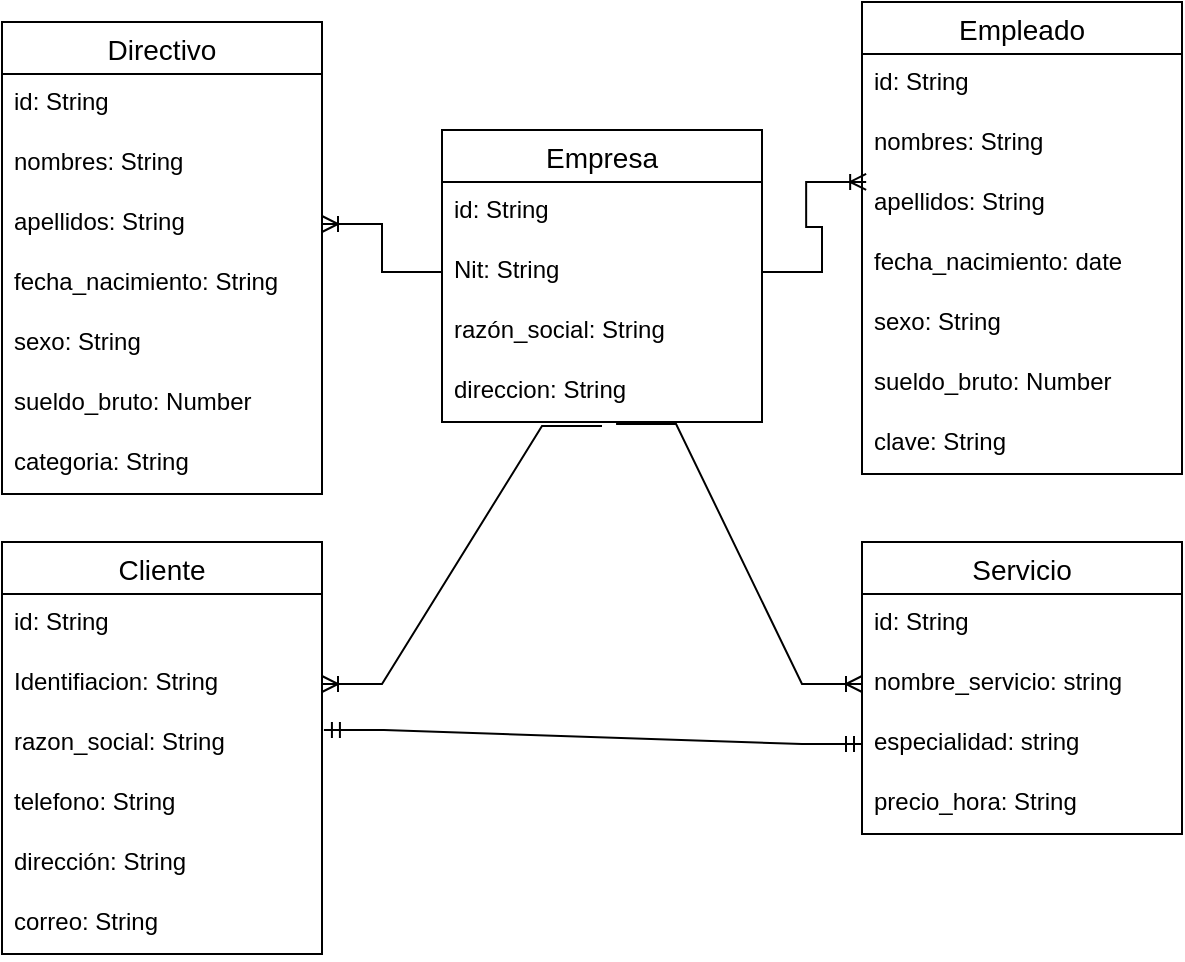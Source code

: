 <mxfile version="20.5.1" type="github">
  <diagram id="1xkqf91_nlWIGy7i5uqU" name="Página-1">
    <mxGraphModel dx="781" dy="474" grid="1" gridSize="10" guides="1" tooltips="1" connect="1" arrows="1" fold="1" page="1" pageScale="1" pageWidth="827" pageHeight="1169" math="0" shadow="0">
      <root>
        <mxCell id="0" />
        <mxCell id="1" parent="0" />
        <mxCell id="wdgPo3weZ_US-8FufRD4-1" value="Empresa" style="swimlane;fontStyle=0;childLayout=stackLayout;horizontal=1;startSize=26;horizontalStack=0;resizeParent=1;resizeParentMax=0;resizeLast=0;collapsible=1;marginBottom=0;align=center;fontSize=14;" parent="1" vertex="1">
          <mxGeometry x="270" y="104" width="160" height="146" as="geometry" />
        </mxCell>
        <mxCell id="wdgPo3weZ_US-8FufRD4-2" value="id: String" style="text;strokeColor=none;fillColor=none;spacingLeft=4;spacingRight=4;overflow=hidden;rotatable=0;points=[[0,0.5],[1,0.5]];portConstraint=eastwest;fontSize=12;" parent="wdgPo3weZ_US-8FufRD4-1" vertex="1">
          <mxGeometry y="26" width="160" height="30" as="geometry" />
        </mxCell>
        <mxCell id="ZItIBll9sNlmo8jitoZB-1" value="Nit: String" style="text;strokeColor=none;fillColor=none;spacingLeft=4;spacingRight=4;overflow=hidden;rotatable=0;points=[[0,0.5],[1,0.5]];portConstraint=eastwest;fontSize=12;" parent="wdgPo3weZ_US-8FufRD4-1" vertex="1">
          <mxGeometry y="56" width="160" height="30" as="geometry" />
        </mxCell>
        <mxCell id="wdgPo3weZ_US-8FufRD4-3" value="razón_social: String" style="text;strokeColor=none;fillColor=none;spacingLeft=4;spacingRight=4;overflow=hidden;rotatable=0;points=[[0,0.5],[1,0.5]];portConstraint=eastwest;fontSize=12;" parent="wdgPo3weZ_US-8FufRD4-1" vertex="1">
          <mxGeometry y="86" width="160" height="30" as="geometry" />
        </mxCell>
        <mxCell id="wdgPo3weZ_US-8FufRD4-4" value="direccion: String" style="text;strokeColor=none;fillColor=none;spacingLeft=4;spacingRight=4;overflow=hidden;rotatable=0;points=[[0,0.5],[1,0.5]];portConstraint=eastwest;fontSize=12;" parent="wdgPo3weZ_US-8FufRD4-1" vertex="1">
          <mxGeometry y="116" width="160" height="30" as="geometry" />
        </mxCell>
        <mxCell id="wdgPo3weZ_US-8FufRD4-5" value="Empleado" style="swimlane;fontStyle=0;childLayout=stackLayout;horizontal=1;startSize=26;horizontalStack=0;resizeParent=1;resizeParentMax=0;resizeLast=0;collapsible=1;marginBottom=0;align=center;fontSize=14;" parent="1" vertex="1">
          <mxGeometry x="480" y="40" width="160" height="236" as="geometry" />
        </mxCell>
        <mxCell id="wdgPo3weZ_US-8FufRD4-6" value="id: String" style="text;strokeColor=none;fillColor=none;spacingLeft=4;spacingRight=4;overflow=hidden;rotatable=0;points=[[0,0.5],[1,0.5]];portConstraint=eastwest;fontSize=12;" parent="wdgPo3weZ_US-8FufRD4-5" vertex="1">
          <mxGeometry y="26" width="160" height="30" as="geometry" />
        </mxCell>
        <mxCell id="wdgPo3weZ_US-8FufRD4-7" value="nombres: String" style="text;strokeColor=none;fillColor=none;spacingLeft=4;spacingRight=4;overflow=hidden;rotatable=0;points=[[0,0.5],[1,0.5]];portConstraint=eastwest;fontSize=12;" parent="wdgPo3weZ_US-8FufRD4-5" vertex="1">
          <mxGeometry y="56" width="160" height="30" as="geometry" />
        </mxCell>
        <mxCell id="wdgPo3weZ_US-8FufRD4-8" value="apellidos: String" style="text;strokeColor=none;fillColor=none;spacingLeft=4;spacingRight=4;overflow=hidden;rotatable=0;points=[[0,0.5],[1,0.5]];portConstraint=eastwest;fontSize=12;" parent="wdgPo3weZ_US-8FufRD4-5" vertex="1">
          <mxGeometry y="86" width="160" height="30" as="geometry" />
        </mxCell>
        <mxCell id="80emmwIah_ZesEQOmLaF-1" value="fecha_nacimiento: date" style="text;strokeColor=none;fillColor=none;spacingLeft=4;spacingRight=4;overflow=hidden;rotatable=0;points=[[0,0.5],[1,0.5]];portConstraint=eastwest;fontSize=12;" parent="wdgPo3weZ_US-8FufRD4-5" vertex="1">
          <mxGeometry y="116" width="160" height="30" as="geometry" />
        </mxCell>
        <mxCell id="80emmwIah_ZesEQOmLaF-7" value="sexo: String" style="text;strokeColor=none;fillColor=none;spacingLeft=4;spacingRight=4;overflow=hidden;rotatable=0;points=[[0,0.5],[1,0.5]];portConstraint=eastwest;fontSize=12;" parent="wdgPo3weZ_US-8FufRD4-5" vertex="1">
          <mxGeometry y="146" width="160" height="30" as="geometry" />
        </mxCell>
        <mxCell id="wdgPo3weZ_US-8FufRD4-21" value="sueldo_bruto: Number" style="text;strokeColor=none;fillColor=none;spacingLeft=4;spacingRight=4;overflow=hidden;rotatable=0;points=[[0,0.5],[1,0.5]];portConstraint=eastwest;fontSize=12;" parent="wdgPo3weZ_US-8FufRD4-5" vertex="1">
          <mxGeometry y="176" width="160" height="30" as="geometry" />
        </mxCell>
        <mxCell id="wdgPo3weZ_US-8FufRD4-22" value="clave: String" style="text;strokeColor=none;fillColor=none;spacingLeft=4;spacingRight=4;overflow=hidden;rotatable=0;points=[[0,0.5],[1,0.5]];portConstraint=eastwest;fontSize=12;" parent="wdgPo3weZ_US-8FufRD4-5" vertex="1">
          <mxGeometry y="206" width="160" height="30" as="geometry" />
        </mxCell>
        <mxCell id="wdgPo3weZ_US-8FufRD4-13" value="Cliente" style="swimlane;fontStyle=0;childLayout=stackLayout;horizontal=1;startSize=26;horizontalStack=0;resizeParent=1;resizeParentMax=0;resizeLast=0;collapsible=1;marginBottom=0;align=center;fontSize=14;" parent="1" vertex="1">
          <mxGeometry x="50" y="310" width="160" height="206" as="geometry" />
        </mxCell>
        <mxCell id="wdgPo3weZ_US-8FufRD4-14" value="id: String" style="text;strokeColor=none;fillColor=none;spacingLeft=4;spacingRight=4;overflow=hidden;rotatable=0;points=[[0,0.5],[1,0.5]];portConstraint=eastwest;fontSize=12;" parent="wdgPo3weZ_US-8FufRD4-13" vertex="1">
          <mxGeometry y="26" width="160" height="30" as="geometry" />
        </mxCell>
        <mxCell id="wdgPo3weZ_US-8FufRD4-15" value="Identifiacion: String" style="text;strokeColor=none;fillColor=none;spacingLeft=4;spacingRight=4;overflow=hidden;rotatable=0;points=[[0,0.5],[1,0.5]];portConstraint=eastwest;fontSize=12;" parent="wdgPo3weZ_US-8FufRD4-13" vertex="1">
          <mxGeometry y="56" width="160" height="30" as="geometry" />
        </mxCell>
        <mxCell id="wdgPo3weZ_US-8FufRD4-16" value="razon_social: String" style="text;strokeColor=none;fillColor=none;spacingLeft=4;spacingRight=4;overflow=hidden;rotatable=0;points=[[0,0.5],[1,0.5]];portConstraint=eastwest;fontSize=12;" parent="wdgPo3weZ_US-8FufRD4-13" vertex="1">
          <mxGeometry y="86" width="160" height="30" as="geometry" />
        </mxCell>
        <mxCell id="wdgPo3weZ_US-8FufRD4-23" value="telefono: String" style="text;strokeColor=none;fillColor=none;spacingLeft=4;spacingRight=4;overflow=hidden;rotatable=0;points=[[0,0.5],[1,0.5]];portConstraint=eastwest;fontSize=12;" parent="wdgPo3weZ_US-8FufRD4-13" vertex="1">
          <mxGeometry y="116" width="160" height="30" as="geometry" />
        </mxCell>
        <mxCell id="80emmwIah_ZesEQOmLaF-9" value="dirección: String" style="text;strokeColor=none;fillColor=none;spacingLeft=4;spacingRight=4;overflow=hidden;rotatable=0;points=[[0,0.5],[1,0.5]];portConstraint=eastwest;fontSize=12;" parent="wdgPo3weZ_US-8FufRD4-13" vertex="1">
          <mxGeometry y="146" width="160" height="30" as="geometry" />
        </mxCell>
        <mxCell id="80emmwIah_ZesEQOmLaF-11" value="correo: String" style="text;strokeColor=none;fillColor=none;spacingLeft=4;spacingRight=4;overflow=hidden;rotatable=0;points=[[0,0.5],[1,0.5]];portConstraint=eastwest;fontSize=12;" parent="wdgPo3weZ_US-8FufRD4-13" vertex="1">
          <mxGeometry y="176" width="160" height="30" as="geometry" />
        </mxCell>
        <mxCell id="wdgPo3weZ_US-8FufRD4-17" value="Directivo" style="swimlane;fontStyle=0;childLayout=stackLayout;horizontal=1;startSize=26;horizontalStack=0;resizeParent=1;resizeParentMax=0;resizeLast=0;collapsible=1;marginBottom=0;align=center;fontSize=14;" parent="1" vertex="1">
          <mxGeometry x="50" y="50" width="160" height="236" as="geometry" />
        </mxCell>
        <mxCell id="wdgPo3weZ_US-8FufRD4-19" value="id: String" style="text;strokeColor=none;fillColor=none;spacingLeft=4;spacingRight=4;overflow=hidden;rotatable=0;points=[[0,0.5],[1,0.5]];portConstraint=eastwest;fontSize=12;" parent="wdgPo3weZ_US-8FufRD4-17" vertex="1">
          <mxGeometry y="26" width="160" height="30" as="geometry" />
        </mxCell>
        <mxCell id="80emmwIah_ZesEQOmLaF-2" value="nombres: String" style="text;strokeColor=none;fillColor=none;spacingLeft=4;spacingRight=4;overflow=hidden;rotatable=0;points=[[0,0.5],[1,0.5]];portConstraint=eastwest;fontSize=12;" parent="wdgPo3weZ_US-8FufRD4-17" vertex="1">
          <mxGeometry y="56" width="160" height="30" as="geometry" />
        </mxCell>
        <mxCell id="80emmwIah_ZesEQOmLaF-3" value="apellidos: String" style="text;strokeColor=none;fillColor=none;spacingLeft=4;spacingRight=4;overflow=hidden;rotatable=0;points=[[0,0.5],[1,0.5]];portConstraint=eastwest;fontSize=12;" parent="wdgPo3weZ_US-8FufRD4-17" vertex="1">
          <mxGeometry y="86" width="160" height="30" as="geometry" />
        </mxCell>
        <mxCell id="80emmwIah_ZesEQOmLaF-8" value="fecha_nacimiento: String" style="text;strokeColor=none;fillColor=none;spacingLeft=4;spacingRight=4;overflow=hidden;rotatable=0;points=[[0,0.5],[1,0.5]];portConstraint=eastwest;fontSize=12;" parent="wdgPo3weZ_US-8FufRD4-17" vertex="1">
          <mxGeometry y="116" width="160" height="30" as="geometry" />
        </mxCell>
        <mxCell id="wdgPo3weZ_US-8FufRD4-18" value="sexo: String" style="text;strokeColor=none;fillColor=none;spacingLeft=4;spacingRight=4;overflow=hidden;rotatable=0;points=[[0,0.5],[1,0.5]];portConstraint=eastwest;fontSize=12;" parent="wdgPo3weZ_US-8FufRD4-17" vertex="1">
          <mxGeometry y="146" width="160" height="30" as="geometry" />
        </mxCell>
        <mxCell id="80emmwIah_ZesEQOmLaF-6" value="sueldo_bruto: Number" style="text;strokeColor=none;fillColor=none;spacingLeft=4;spacingRight=4;overflow=hidden;rotatable=0;points=[[0,0.5],[1,0.5]];portConstraint=eastwest;fontSize=12;" parent="wdgPo3weZ_US-8FufRD4-17" vertex="1">
          <mxGeometry y="176" width="160" height="30" as="geometry" />
        </mxCell>
        <mxCell id="80emmwIah_ZesEQOmLaF-4" value="categoria: String" style="text;strokeColor=none;fillColor=none;spacingLeft=4;spacingRight=4;overflow=hidden;rotatable=0;points=[[0,0.5],[1,0.5]];portConstraint=eastwest;fontSize=12;" parent="wdgPo3weZ_US-8FufRD4-17" vertex="1">
          <mxGeometry y="206" width="160" height="30" as="geometry" />
        </mxCell>
        <mxCell id="8OQaPaorarSYT8WIR6fb-1" value="Servicio" style="swimlane;fontStyle=0;childLayout=stackLayout;horizontal=1;startSize=26;horizontalStack=0;resizeParent=1;resizeParentMax=0;resizeLast=0;collapsible=1;marginBottom=0;align=center;fontSize=14;" parent="1" vertex="1">
          <mxGeometry x="480" y="310" width="160" height="146" as="geometry" />
        </mxCell>
        <mxCell id="8OQaPaorarSYT8WIR6fb-2" value="id: String" style="text;strokeColor=none;fillColor=none;spacingLeft=4;spacingRight=4;overflow=hidden;rotatable=0;points=[[0,0.5],[1,0.5]];portConstraint=eastwest;fontSize=12;" parent="8OQaPaorarSYT8WIR6fb-1" vertex="1">
          <mxGeometry y="26" width="160" height="30" as="geometry" />
        </mxCell>
        <mxCell id="8OQaPaorarSYT8WIR6fb-3" value="nombre_servicio: string" style="text;strokeColor=none;fillColor=none;spacingLeft=4;spacingRight=4;overflow=hidden;rotatable=0;points=[[0,0.5],[1,0.5]];portConstraint=eastwest;fontSize=12;" parent="8OQaPaorarSYT8WIR6fb-1" vertex="1">
          <mxGeometry y="56" width="160" height="30" as="geometry" />
        </mxCell>
        <mxCell id="80emmwIah_ZesEQOmLaF-12" value="especialidad: string" style="text;strokeColor=none;fillColor=none;spacingLeft=4;spacingRight=4;overflow=hidden;rotatable=0;points=[[0,0.5],[1,0.5]];portConstraint=eastwest;fontSize=12;" parent="8OQaPaorarSYT8WIR6fb-1" vertex="1">
          <mxGeometry y="86" width="160" height="30" as="geometry" />
        </mxCell>
        <mxCell id="8OQaPaorarSYT8WIR6fb-4" value="precio_hora: String" style="text;strokeColor=none;fillColor=none;spacingLeft=4;spacingRight=4;overflow=hidden;rotatable=0;points=[[0,0.5],[1,0.5]];portConstraint=eastwest;fontSize=12;" parent="8OQaPaorarSYT8WIR6fb-1" vertex="1">
          <mxGeometry y="116" width="160" height="30" as="geometry" />
        </mxCell>
        <mxCell id="80emmwIah_ZesEQOmLaF-13" value="" style="edgeStyle=entityRelationEdgeStyle;fontSize=12;html=1;endArrow=ERoneToMany;rounded=0;exitX=1;exitY=0.5;exitDx=0;exitDy=0;entryX=0.013;entryY=0.133;entryDx=0;entryDy=0;entryPerimeter=0;" parent="1" source="ZItIBll9sNlmo8jitoZB-1" target="wdgPo3weZ_US-8FufRD4-8" edge="1">
          <mxGeometry width="100" height="100" relative="1" as="geometry">
            <mxPoint x="350" y="180" as="sourcePoint" />
            <mxPoint x="450" y="80" as="targetPoint" />
          </mxGeometry>
        </mxCell>
        <mxCell id="80emmwIah_ZesEQOmLaF-14" value="" style="edgeStyle=entityRelationEdgeStyle;fontSize=12;html=1;endArrow=ERoneToMany;rounded=0;exitX=0;exitY=0.5;exitDx=0;exitDy=0;" parent="1" source="ZItIBll9sNlmo8jitoZB-1" target="80emmwIah_ZesEQOmLaF-3" edge="1">
          <mxGeometry width="100" height="100" relative="1" as="geometry">
            <mxPoint x="350" y="180" as="sourcePoint" />
            <mxPoint x="450" y="80" as="targetPoint" />
          </mxGeometry>
        </mxCell>
        <mxCell id="80emmwIah_ZesEQOmLaF-15" value="" style="edgeStyle=entityRelationEdgeStyle;fontSize=12;html=1;endArrow=ERoneToMany;rounded=0;exitX=0.5;exitY=1.067;exitDx=0;exitDy=0;exitPerimeter=0;" parent="1" source="wdgPo3weZ_US-8FufRD4-4" target="wdgPo3weZ_US-8FufRD4-15" edge="1">
          <mxGeometry width="100" height="100" relative="1" as="geometry">
            <mxPoint x="350" y="370" as="sourcePoint" />
            <mxPoint x="450" y="270" as="targetPoint" />
          </mxGeometry>
        </mxCell>
        <mxCell id="80emmwIah_ZesEQOmLaF-16" value="" style="edgeStyle=entityRelationEdgeStyle;fontSize=12;html=1;endArrow=ERoneToMany;rounded=0;exitX=0.544;exitY=1.033;exitDx=0;exitDy=0;exitPerimeter=0;entryX=0;entryY=0.5;entryDx=0;entryDy=0;" parent="1" source="wdgPo3weZ_US-8FufRD4-4" target="8OQaPaorarSYT8WIR6fb-3" edge="1">
          <mxGeometry width="100" height="100" relative="1" as="geometry">
            <mxPoint x="350" y="370" as="sourcePoint" />
            <mxPoint x="450" y="270" as="targetPoint" />
          </mxGeometry>
        </mxCell>
        <mxCell id="80emmwIah_ZesEQOmLaF-17" value="" style="edgeStyle=entityRelationEdgeStyle;fontSize=12;html=1;endArrow=ERmandOne;startArrow=ERmandOne;rounded=0;exitX=1.006;exitY=0.267;exitDx=0;exitDy=0;exitPerimeter=0;entryX=0;entryY=0.5;entryDx=0;entryDy=0;" parent="1" source="wdgPo3weZ_US-8FufRD4-16" target="80emmwIah_ZesEQOmLaF-12" edge="1">
          <mxGeometry width="100" height="100" relative="1" as="geometry">
            <mxPoint x="350" y="370" as="sourcePoint" />
            <mxPoint x="450" y="270" as="targetPoint" />
          </mxGeometry>
        </mxCell>
      </root>
    </mxGraphModel>
  </diagram>
</mxfile>
